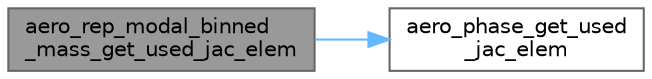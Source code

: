 digraph "aero_rep_modal_binned_mass_get_used_jac_elem"
{
 // LATEX_PDF_SIZE
  bgcolor="transparent";
  edge [fontname=Helvetica,fontsize=10,labelfontname=Helvetica,labelfontsize=10];
  node [fontname=Helvetica,fontsize=10,shape=box,height=0.2,width=0.4];
  rankdir="LR";
  Node1 [label="aero_rep_modal_binned\l_mass_get_used_jac_elem",height=0.2,width=0.4,color="gray40", fillcolor="grey60", style="filled", fontcolor="black",tooltip="Flag Jacobian elements used in calcualtions of mass and volume."];
  Node1 -> Node2 [color="steelblue1",style="solid"];
  Node2 [label="aero_phase_get_used\l_jac_elem",height=0.2,width=0.4,color="grey40", fillcolor="white", style="filled",URL="$aero__phase__solver_8c.html#a6e5ea770a313a6eebea53e86540dd510",tooltip="Flag Jacobian elements used in calculations of mass and volume."];
}
